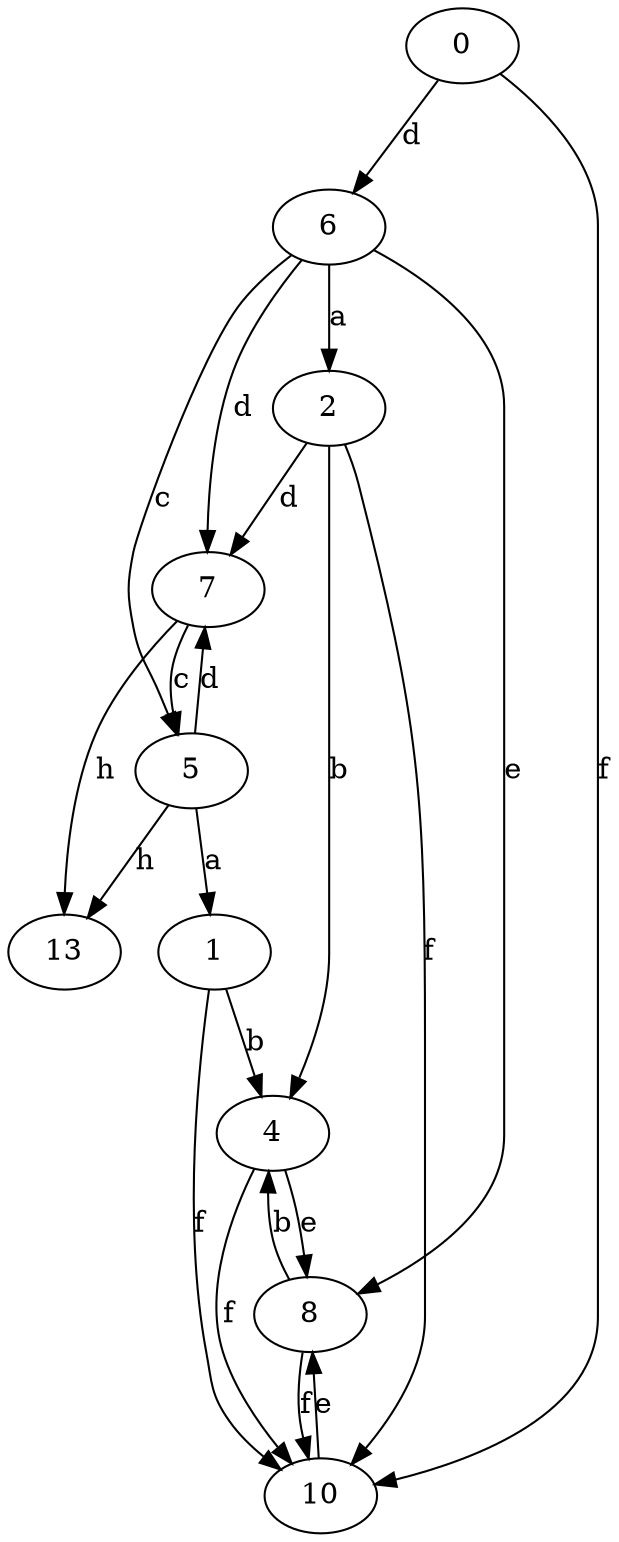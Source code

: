 strict digraph  {
1;
2;
4;
0;
5;
6;
7;
8;
10;
13;
1 -> 4  [label=b];
1 -> 10  [label=f];
2 -> 4  [label=b];
2 -> 7  [label=d];
2 -> 10  [label=f];
4 -> 8  [label=e];
4 -> 10  [label=f];
0 -> 6  [label=d];
0 -> 10  [label=f];
5 -> 1  [label=a];
5 -> 7  [label=d];
5 -> 13  [label=h];
6 -> 2  [label=a];
6 -> 5  [label=c];
6 -> 7  [label=d];
6 -> 8  [label=e];
7 -> 5  [label=c];
7 -> 13  [label=h];
8 -> 4  [label=b];
8 -> 10  [label=f];
10 -> 8  [label=e];
}
